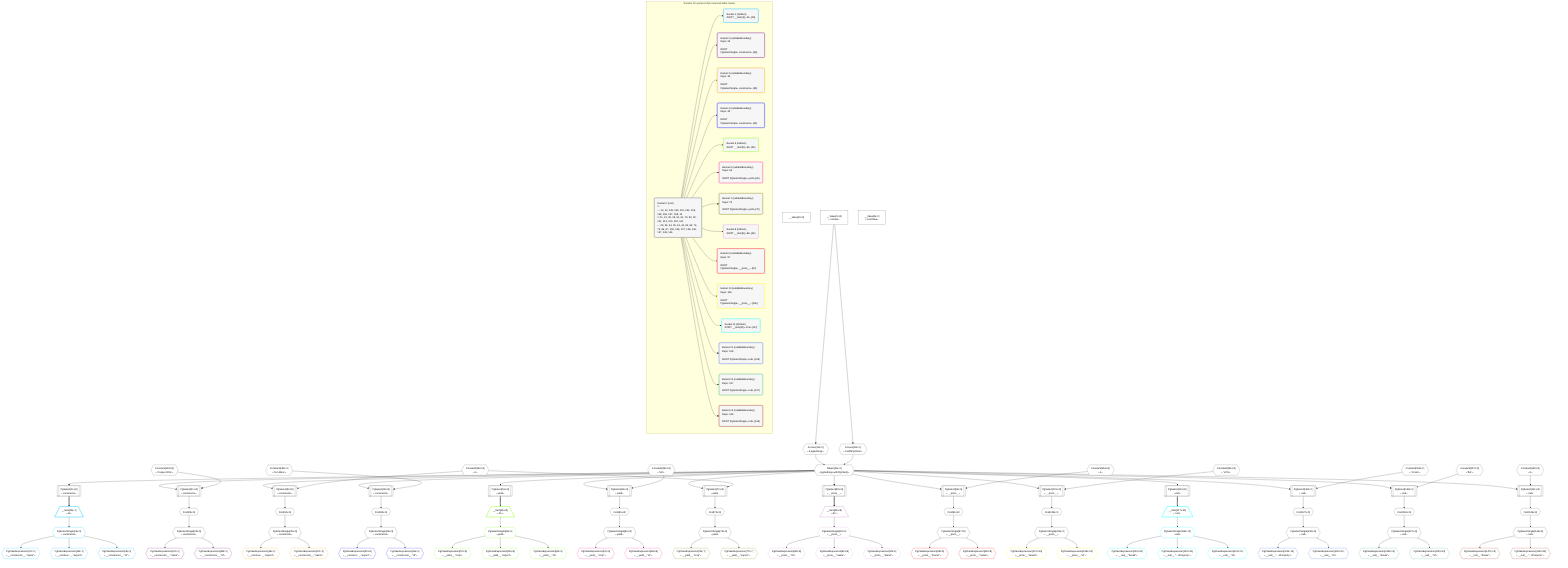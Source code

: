 %%{init: {'themeVariables': { 'fontSize': '12px'}}}%%
graph TD
    classDef path fill:#eee,stroke:#000,color:#000
    classDef plan fill:#fff,stroke-width:1px,color:#000
    classDef itemplan fill:#fff,stroke-width:2px,color:#000
    classDef unbatchedplan fill:#dff,stroke-width:1px,color:#000
    classDef sideeffectplan fill:#fcc,stroke-width:2px,color:#000
    classDef bucket fill:#f6f6f6,color:#000,stroke-width:2px,text-align:left


    %% define steps
    __Value0["__Value[0∈0]"]:::plan
    __Value3["__Value[3∈0]<br />ᐸcontextᐳ"]:::plan
    __Value5["__Value[5∈0]<br />ᐸrootValueᐳ"]:::plan
    Access12{{"Access[12∈0]<br />ᐸ3.pgSettingsᐳ"}}:::plan
    Access13{{"Access[13∈0]<br />ᐸ3.withPgClientᐳ"}}:::plan
    Object14{{"Object[14∈0]<br />ᐸ{pgSettings,withPgClient}ᐳ"}}:::plan
    PgSelect11[["PgSelect[11∈0]<br />ᐸconstructorᐳ"]]:::plan
    __Item15[/"__Item[15∈1]<br />ᐸ11ᐳ"\]:::itemplan
    PgSelectSingle16{{"PgSelectSingle[16∈1]<br />ᐸconstructorᐳ"}}:::plan
    PgClassExpression17{{"PgClassExpression[17∈1]<br />ᐸ__constructor__.”name”ᐳ"}}:::plan
    PgClassExpression18{{"PgClassExpression[18∈1]<br />ᐸ__construc..._.”export”ᐳ"}}:::plan
    PgClassExpression19{{"PgClassExpression[19∈1]<br />ᐸ__constructor__.”id”ᐳ"}}:::plan
    Constant149{{"Constant[149∈0]<br />ᐸ'Copper Wire'ᐳ"}}:::plan
    PgSelect21[["PgSelect[21∈0]<br />ᐸconstructorᐳ"]]:::plan
    First25{{"First[25∈0]"}}:::plan
    PgSelectSingle26{{"PgSelectSingle[26∈0]<br />ᐸconstructorᐳ"}}:::plan
    PgClassExpression27{{"PgClassExpression[27∈2]<br />ᐸ__constructor__.”name”ᐳ"}}:::plan
    PgClassExpression28{{"PgClassExpression[28∈2]<br />ᐸ__constructor__.”id”ᐳ"}}:::plan
    Constant150{{"Constant[150∈0]<br />ᐸ2ᐳ"}}:::plan
    PgSelect30[["PgSelect[30∈0]<br />ᐸconstructorᐳ"]]:::plan
    First34{{"First[34∈0]"}}:::plan
    PgSelectSingle35{{"PgSelectSingle[35∈0]<br />ᐸconstructorᐳ"}}:::plan
    PgClassExpression36{{"PgClassExpression[36∈3]<br />ᐸ__construc..._.”export”ᐳ"}}:::plan
    PgClassExpression37{{"PgClassExpression[37∈3]<br />ᐸ__constructor__.”name”ᐳ"}}:::plan
    Constant151{{"Constant[151∈0]<br />ᐸ'Iron Mine'ᐳ"}}:::plan
    PgSelect39[["PgSelect[39∈0]<br />ᐸconstructorᐳ"]]:::plan
    First43{{"First[43∈0]"}}:::plan
    PgSelectSingle44{{"PgSelectSingle[44∈0]<br />ᐸconstructorᐳ"}}:::plan
    PgClassExpression45{{"PgClassExpression[45∈4]<br />ᐸ__construc..._.”export”ᐳ"}}:::plan
    PgClassExpression46{{"PgClassExpression[46∈4]<br />ᐸ__constructor__.”id”ᐳ"}}:::plan
    PgSelect51[["PgSelect[51∈0]<br />ᐸyieldᐳ"]]:::plan
    __Item55[/"__Item[55∈5]<br />ᐸ51ᐳ"\]:::itemplan
    PgSelectSingle56{{"PgSelectSingle[56∈5]<br />ᐸyieldᐳ"}}:::plan
    PgClassExpression57{{"PgClassExpression[57∈5]<br />ᐸ__yield__.”crop”ᐳ"}}:::plan
    PgClassExpression58{{"PgClassExpression[58∈5]<br />ᐸ__yield__.”export”ᐳ"}}:::plan
    PgClassExpression59{{"PgClassExpression[59∈5]<br />ᐸ__yield__.”id”ᐳ"}}:::plan
    Constant152{{"Constant[152∈0]<br />ᐸ'UK'ᐳ"}}:::plan
    PgSelect61[["PgSelect[61∈0]<br />ᐸyieldᐳ"]]:::plan
    First65{{"First[65∈0]"}}:::plan
    PgSelectSingle66{{"PgSelectSingle[66∈0]<br />ᐸyieldᐳ"}}:::plan
    PgClassExpression67{{"PgClassExpression[67∈6]<br />ᐸ__yield__.”crop”ᐳ"}}:::plan
    PgClassExpression68{{"PgClassExpression[68∈6]<br />ᐸ__yield__.”id”ᐳ"}}:::plan
    PgSelect70[["PgSelect[70∈0]<br />ᐸyieldᐳ"]]:::plan
    First74{{"First[74∈0]"}}:::plan
    PgSelectSingle75{{"PgSelectSingle[75∈0]<br />ᐸyieldᐳ"}}:::plan
    PgClassExpression76{{"PgClassExpression[76∈7]<br />ᐸ__yield__.”crop”ᐳ"}}:::plan
    PgClassExpression77{{"PgClassExpression[77∈7]<br />ᐸ__yield__.”export”ᐳ"}}:::plan
    PgSelect82[["PgSelect[82∈0]<br />ᐸ__proto__ᐳ"]]:::plan
    __Item86[/"__Item[86∈8]<br />ᐸ82ᐳ"\]:::itemplan
    PgSelectSingle87{{"PgSelectSingle[87∈8]<br />ᐸ__proto__ᐳ"}}:::plan
    PgClassExpression88{{"PgClassExpression[88∈8]<br />ᐸ__proto__.”id”ᐳ"}}:::plan
    PgClassExpression89{{"PgClassExpression[89∈8]<br />ᐸ__proto__.”name”ᐳ"}}:::plan
    PgClassExpression90{{"PgClassExpression[90∈8]<br />ᐸ__proto__.”brand”ᐳ"}}:::plan
    Constant154{{"Constant[154∈0]<br />ᐸ1ᐳ"}}:::plan
    PgSelect92[["PgSelect[92∈0]<br />ᐸ__proto__ᐳ"]]:::plan
    First96{{"First[96∈0]"}}:::plan
    PgSelectSingle97{{"PgSelectSingle[97∈0]<br />ᐸ__proto__ᐳ"}}:::plan
    PgClassExpression98{{"PgClassExpression[98∈9]<br />ᐸ__proto__.”brand”ᐳ"}}:::plan
    PgClassExpression99{{"PgClassExpression[99∈9]<br />ᐸ__proto__.”name”ᐳ"}}:::plan
    Constant155{{"Constant[155∈0]<br />ᐸ'VCS'ᐳ"}}:::plan
    PgSelect101[["PgSelect[101∈0]<br />ᐸ__proto__ᐳ"]]:::plan
    First105{{"First[105∈0]"}}:::plan
    PgSelectSingle106{{"PgSelectSingle[106∈0]<br />ᐸ__proto__ᐳ"}}:::plan
    PgClassExpression107{{"PgClassExpression[107∈10]<br />ᐸ__proto__.”brand”ᐳ"}}:::plan
    PgClassExpression108{{"PgClassExpression[108∈10]<br />ᐸ__proto__.”id”ᐳ"}}:::plan
    PgSelect113[["PgSelect[113∈0]<br />ᐸnullᐳ"]]:::plan
    __Item117[/"__Item[117∈11]<br />ᐸ113ᐳ"\]:::itemplan
    PgSelectSingle118{{"PgSelectSingle[118∈11]<br />ᐸnullᐳ"}}:::plan
    PgClassExpression119{{"PgClassExpression[119∈11]<br />ᐸ__null__.”break”ᐳ"}}:::plan
    PgClassExpression120{{"PgClassExpression[120∈11]<br />ᐸ__null__.”...nProperty”ᐳ"}}:::plan
    PgClassExpression121{{"PgClassExpression[121∈11]<br />ᐸ__null__.”id”ᐳ"}}:::plan
    Constant156{{"Constant[156∈0]<br />ᐸ'10 am'ᐳ"}}:::plan
    PgSelect123[["PgSelect[123∈0]<br />ᐸnullᐳ"]]:::plan
    First127{{"First[127∈0]"}}:::plan
    PgSelectSingle128{{"PgSelectSingle[128∈0]<br />ᐸnullᐳ"}}:::plan
    PgClassExpression129{{"PgClassExpression[129∈12]<br />ᐸ__null__.”...nProperty”ᐳ"}}:::plan
    PgClassExpression130{{"PgClassExpression[130∈12]<br />ᐸ__null__.”id”ᐳ"}}:::plan
    Constant157{{"Constant[157∈0]<br />ᐸ'flat'ᐳ"}}:::plan
    PgSelect132[["PgSelect[132∈0]<br />ᐸnullᐳ"]]:::plan
    First136{{"First[136∈0]"}}:::plan
    PgSelectSingle137{{"PgSelectSingle[137∈0]<br />ᐸnullᐳ"}}:::plan
    PgClassExpression138{{"PgClassExpression[138∈13]<br />ᐸ__null__.”break”ᐳ"}}:::plan
    PgClassExpression139{{"PgClassExpression[139∈13]<br />ᐸ__null__.”id”ᐳ"}}:::plan
    Constant158{{"Constant[158∈0]<br />ᐸ3ᐳ"}}:::plan
    PgSelect141[["PgSelect[141∈0]<br />ᐸnullᐳ"]]:::plan
    First145{{"First[145∈0]"}}:::plan
    PgSelectSingle146{{"PgSelectSingle[146∈0]<br />ᐸnullᐳ"}}:::plan
    PgClassExpression147{{"PgClassExpression[147∈14]<br />ᐸ__null__.”break”ᐳ"}}:::plan
    PgClassExpression148{{"PgClassExpression[148∈14]<br />ᐸ__null__.”...nProperty”ᐳ"}}:::plan

    %% plan dependencies
    __Value3 --> Access12
    __Value3 --> Access13
    Access12 & Access13 --> Object14
    Object14 --> PgSelect11
    PgSelect11 ==> __Item15
    __Item15 --> PgSelectSingle16
    PgSelectSingle16 --> PgClassExpression17
    PgSelectSingle16 --> PgClassExpression18
    PgSelectSingle16 --> PgClassExpression19
    Object14 & Constant149 --> PgSelect21
    PgSelect21 --> First25
    First25 --> PgSelectSingle26
    PgSelectSingle26 --> PgClassExpression27
    PgSelectSingle26 --> PgClassExpression28
    Object14 & Constant150 --> PgSelect30
    PgSelect30 --> First34
    First34 --> PgSelectSingle35
    PgSelectSingle35 --> PgClassExpression36
    PgSelectSingle35 --> PgClassExpression37
    Object14 & Constant151 --> PgSelect39
    PgSelect39 --> First43
    First43 --> PgSelectSingle44
    PgSelectSingle44 --> PgClassExpression45
    PgSelectSingle44 --> PgClassExpression46
    Object14 --> PgSelect51
    PgSelect51 ==> __Item55
    __Item55 --> PgSelectSingle56
    PgSelectSingle56 --> PgClassExpression57
    PgSelectSingle56 --> PgClassExpression58
    PgSelectSingle56 --> PgClassExpression59
    Object14 & Constant152 --> PgSelect61
    PgSelect61 --> First65
    First65 --> PgSelectSingle66
    PgSelectSingle66 --> PgClassExpression67
    PgSelectSingle66 --> PgClassExpression68
    Object14 & Constant150 --> PgSelect70
    PgSelect70 --> First74
    First74 --> PgSelectSingle75
    PgSelectSingle75 --> PgClassExpression76
    PgSelectSingle75 --> PgClassExpression77
    Object14 --> PgSelect82
    PgSelect82 ==> __Item86
    __Item86 --> PgSelectSingle87
    PgSelectSingle87 --> PgClassExpression88
    PgSelectSingle87 --> PgClassExpression89
    PgSelectSingle87 --> PgClassExpression90
    Object14 & Constant154 --> PgSelect92
    PgSelect92 --> First96
    First96 --> PgSelectSingle97
    PgSelectSingle97 --> PgClassExpression98
    PgSelectSingle97 --> PgClassExpression99
    Object14 & Constant155 --> PgSelect101
    PgSelect101 --> First105
    First105 --> PgSelectSingle106
    PgSelectSingle106 --> PgClassExpression107
    PgSelectSingle106 --> PgClassExpression108
    Object14 --> PgSelect113
    PgSelect113 ==> __Item117
    __Item117 --> PgSelectSingle118
    PgSelectSingle118 --> PgClassExpression119
    PgSelectSingle118 --> PgClassExpression120
    PgSelectSingle118 --> PgClassExpression121
    Object14 & Constant156 --> PgSelect123
    PgSelect123 --> First127
    First127 --> PgSelectSingle128
    PgSelectSingle128 --> PgClassExpression129
    PgSelectSingle128 --> PgClassExpression130
    Object14 & Constant157 --> PgSelect132
    PgSelect132 --> First136
    First136 --> PgSelectSingle137
    PgSelectSingle137 --> PgClassExpression138
    PgSelectSingle137 --> PgClassExpression139
    Object14 & Constant158 --> PgSelect141
    PgSelect141 --> First145
    First145 --> PgSelectSingle146
    PgSelectSingle146 --> PgClassExpression147
    PgSelectSingle146 --> PgClassExpression148

    subgraph "Buckets for queries/v4/js-reserved-table-names"
    Bucket0("Bucket 0 (root)<br />1: <br />ᐳ: 12, 13, 149, 150, 151, 152, 154, 155, 156, 157, 158, 14<br />2: 11, 21, 30, 39, 51, 61, 70, 82, 92, 101, 113, 123, 132, 141<br />ᐳ: 25, 26, 34, 35, 43, 44, 65, 66, 74, 75, 96, 97, 105, 106, 127, 128, 136, 137, 145, 146"):::bucket
    classDef bucket0 stroke:#696969
    class Bucket0,__Value0,__Value3,__Value5,PgSelect11,Access12,Access13,Object14,PgSelect21,First25,PgSelectSingle26,PgSelect30,First34,PgSelectSingle35,PgSelect39,First43,PgSelectSingle44,PgSelect51,PgSelect61,First65,PgSelectSingle66,PgSelect70,First74,PgSelectSingle75,PgSelect82,PgSelect92,First96,PgSelectSingle97,PgSelect101,First105,PgSelectSingle106,PgSelect113,PgSelect123,First127,PgSelectSingle128,PgSelect132,First136,PgSelectSingle137,PgSelect141,First145,PgSelectSingle146,Constant149,Constant150,Constant151,Constant152,Constant154,Constant155,Constant156,Constant157,Constant158 bucket0
    Bucket1("Bucket 1 (listItem)<br />ROOT __Item{1}ᐸ11ᐳ[15]"):::bucket
    classDef bucket1 stroke:#00bfff
    class Bucket1,__Item15,PgSelectSingle16,PgClassExpression17,PgClassExpression18,PgClassExpression19 bucket1
    Bucket2("Bucket 2 (nullableBoundary)<br />Deps: 26<br /><br />ROOT PgSelectSingleᐸconstructorᐳ[26]"):::bucket
    classDef bucket2 stroke:#7f007f
    class Bucket2,PgClassExpression27,PgClassExpression28 bucket2
    Bucket3("Bucket 3 (nullableBoundary)<br />Deps: 35<br /><br />ROOT PgSelectSingleᐸconstructorᐳ[35]"):::bucket
    classDef bucket3 stroke:#ffa500
    class Bucket3,PgClassExpression36,PgClassExpression37 bucket3
    Bucket4("Bucket 4 (nullableBoundary)<br />Deps: 44<br /><br />ROOT PgSelectSingleᐸconstructorᐳ[44]"):::bucket
    classDef bucket4 stroke:#0000ff
    class Bucket4,PgClassExpression45,PgClassExpression46 bucket4
    Bucket5("Bucket 5 (listItem)<br />ROOT __Item{5}ᐸ51ᐳ[55]"):::bucket
    classDef bucket5 stroke:#7fff00
    class Bucket5,__Item55,PgSelectSingle56,PgClassExpression57,PgClassExpression58,PgClassExpression59 bucket5
    Bucket6("Bucket 6 (nullableBoundary)<br />Deps: 66<br /><br />ROOT PgSelectSingleᐸyieldᐳ[66]"):::bucket
    classDef bucket6 stroke:#ff1493
    class Bucket6,PgClassExpression67,PgClassExpression68 bucket6
    Bucket7("Bucket 7 (nullableBoundary)<br />Deps: 75<br /><br />ROOT PgSelectSingleᐸyieldᐳ[75]"):::bucket
    classDef bucket7 stroke:#808000
    class Bucket7,PgClassExpression76,PgClassExpression77 bucket7
    Bucket8("Bucket 8 (listItem)<br />ROOT __Item{8}ᐸ82ᐳ[86]"):::bucket
    classDef bucket8 stroke:#dda0dd
    class Bucket8,__Item86,PgSelectSingle87,PgClassExpression88,PgClassExpression89,PgClassExpression90 bucket8
    Bucket9("Bucket 9 (nullableBoundary)<br />Deps: 97<br /><br />ROOT PgSelectSingleᐸ__proto__ᐳ[97]"):::bucket
    classDef bucket9 stroke:#ff0000
    class Bucket9,PgClassExpression98,PgClassExpression99 bucket9
    Bucket10("Bucket 10 (nullableBoundary)<br />Deps: 106<br /><br />ROOT PgSelectSingleᐸ__proto__ᐳ[106]"):::bucket
    classDef bucket10 stroke:#ffff00
    class Bucket10,PgClassExpression107,PgClassExpression108 bucket10
    Bucket11("Bucket 11 (listItem)<br />ROOT __Item{11}ᐸ113ᐳ[117]"):::bucket
    classDef bucket11 stroke:#00ffff
    class Bucket11,__Item117,PgSelectSingle118,PgClassExpression119,PgClassExpression120,PgClassExpression121 bucket11
    Bucket12("Bucket 12 (nullableBoundary)<br />Deps: 128<br /><br />ROOT PgSelectSingleᐸnullᐳ[128]"):::bucket
    classDef bucket12 stroke:#4169e1
    class Bucket12,PgClassExpression129,PgClassExpression130 bucket12
    Bucket13("Bucket 13 (nullableBoundary)<br />Deps: 137<br /><br />ROOT PgSelectSingleᐸnullᐳ[137]"):::bucket
    classDef bucket13 stroke:#3cb371
    class Bucket13,PgClassExpression138,PgClassExpression139 bucket13
    Bucket14("Bucket 14 (nullableBoundary)<br />Deps: 146<br /><br />ROOT PgSelectSingleᐸnullᐳ[146]"):::bucket
    classDef bucket14 stroke:#a52a2a
    class Bucket14,PgClassExpression147,PgClassExpression148 bucket14
    Bucket0 --> Bucket1 & Bucket2 & Bucket3 & Bucket4 & Bucket5 & Bucket6 & Bucket7 & Bucket8 & Bucket9 & Bucket10 & Bucket11 & Bucket12 & Bucket13 & Bucket14
    end